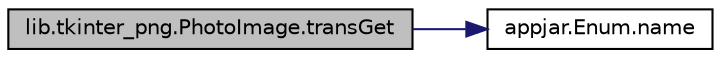 digraph "lib.tkinter_png.PhotoImage.transGet"
{
  edge [fontname="Helvetica",fontsize="10",labelfontname="Helvetica",labelfontsize="10"];
  node [fontname="Helvetica",fontsize="10",shape=record];
  rankdir="LR";
  Node6 [label="lib.tkinter_png.PhotoImage.transGet",height=0.2,width=0.4,color="black", fillcolor="grey75", style="filled", fontcolor="black"];
  Node6 -> Node7 [color="midnightblue",fontsize="10",style="solid"];
  Node7 [label="appjar.Enum.name",height=0.2,width=0.4,color="black", fillcolor="white", style="filled",URL="$classappjar_1_1_enum.html#a9b6e97ebe09d5b42613fcb70faddadfa"];
}
